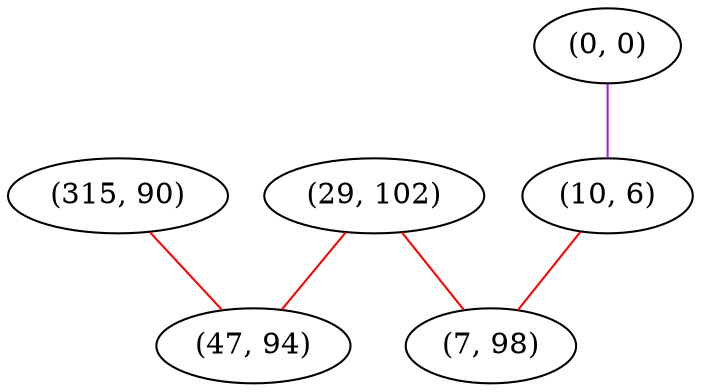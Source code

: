 graph "" {
"(29, 102)";
"(315, 90)";
"(0, 0)";
"(47, 94)";
"(10, 6)";
"(7, 98)";
"(29, 102)" -- "(47, 94)"  [color=red, key=0, weight=1];
"(29, 102)" -- "(7, 98)"  [color=red, key=0, weight=1];
"(315, 90)" -- "(47, 94)"  [color=red, key=0, weight=1];
"(0, 0)" -- "(10, 6)"  [color=purple, key=0, weight=4];
"(10, 6)" -- "(7, 98)"  [color=red, key=0, weight=1];
}
